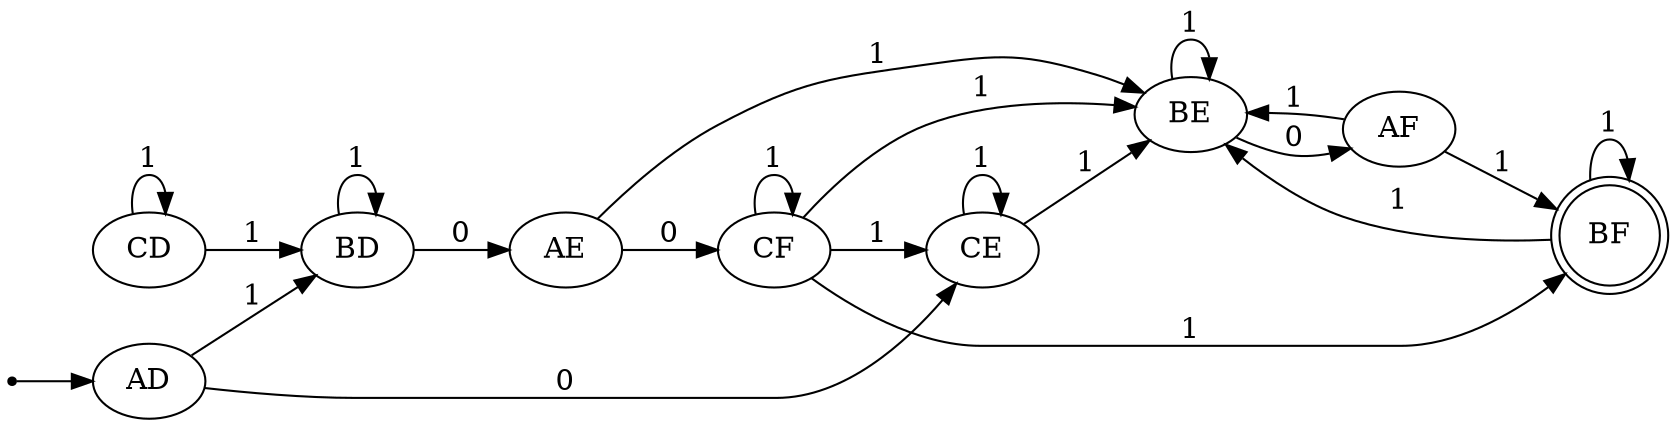 digraph {
	graph [rankdir=LR]
	ini [shape=point]
	AD
	ini -> AD
	AE
	AF
	BD
	BE
	BF [shape=doublecircle]
	CD
	CE
	CF
	AD -> BD [label=1]
	AD -> CE [label=0]
	AE -> BE [label=1]
	AE -> CF [label=0]
	AF -> BF [label=1]
	AF -> BE [label=1]
	BD -> BD [label=1]
	BD -> AE [label=0]
	BE -> BE [label=1]
	BE -> AF [label=0]
	BF -> BF [label=1]
	BF -> BE [label=1]
	CD -> BD [label=1]
	CD -> CD [label=1]
	CE -> BE [label=1]
	CE -> CE [label=1]
	CF -> BF [label=1]
	CF -> BE [label=1]
	CF -> CF [label=1]
	CF -> CE [label=1]
}

